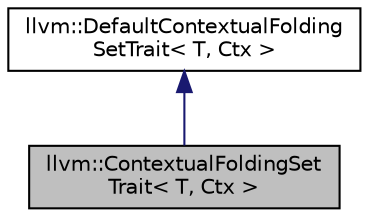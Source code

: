 digraph "llvm::ContextualFoldingSetTrait&lt; T, Ctx &gt;"
{
 // LATEX_PDF_SIZE
  bgcolor="transparent";
  edge [fontname="Helvetica",fontsize="10",labelfontname="Helvetica",labelfontsize="10"];
  node [fontname="Helvetica",fontsize="10",shape="box"];
  Node1 [label="llvm::ContextualFoldingSet\lTrait\< T, Ctx \>",height=0.2,width=0.4,color="black", fillcolor="grey75", style="filled", fontcolor="black",tooltip="ContextualFoldingSetTrait - Like FoldingSetTrait, but for ContextualFoldingSets."];
  Node2 -> Node1 [dir="back",color="midnightblue",fontsize="10",style="solid",fontname="Helvetica"];
  Node2 [label="llvm::DefaultContextualFolding\lSetTrait\< T, Ctx \>",height=0.2,width=0.4,color="black",URL="$structllvm_1_1DefaultContextualFoldingSetTrait.html",tooltip="DefaultContextualFoldingSetTrait - Like DefaultFoldingSetTrait, but for ContextualFoldingSets."];
}
